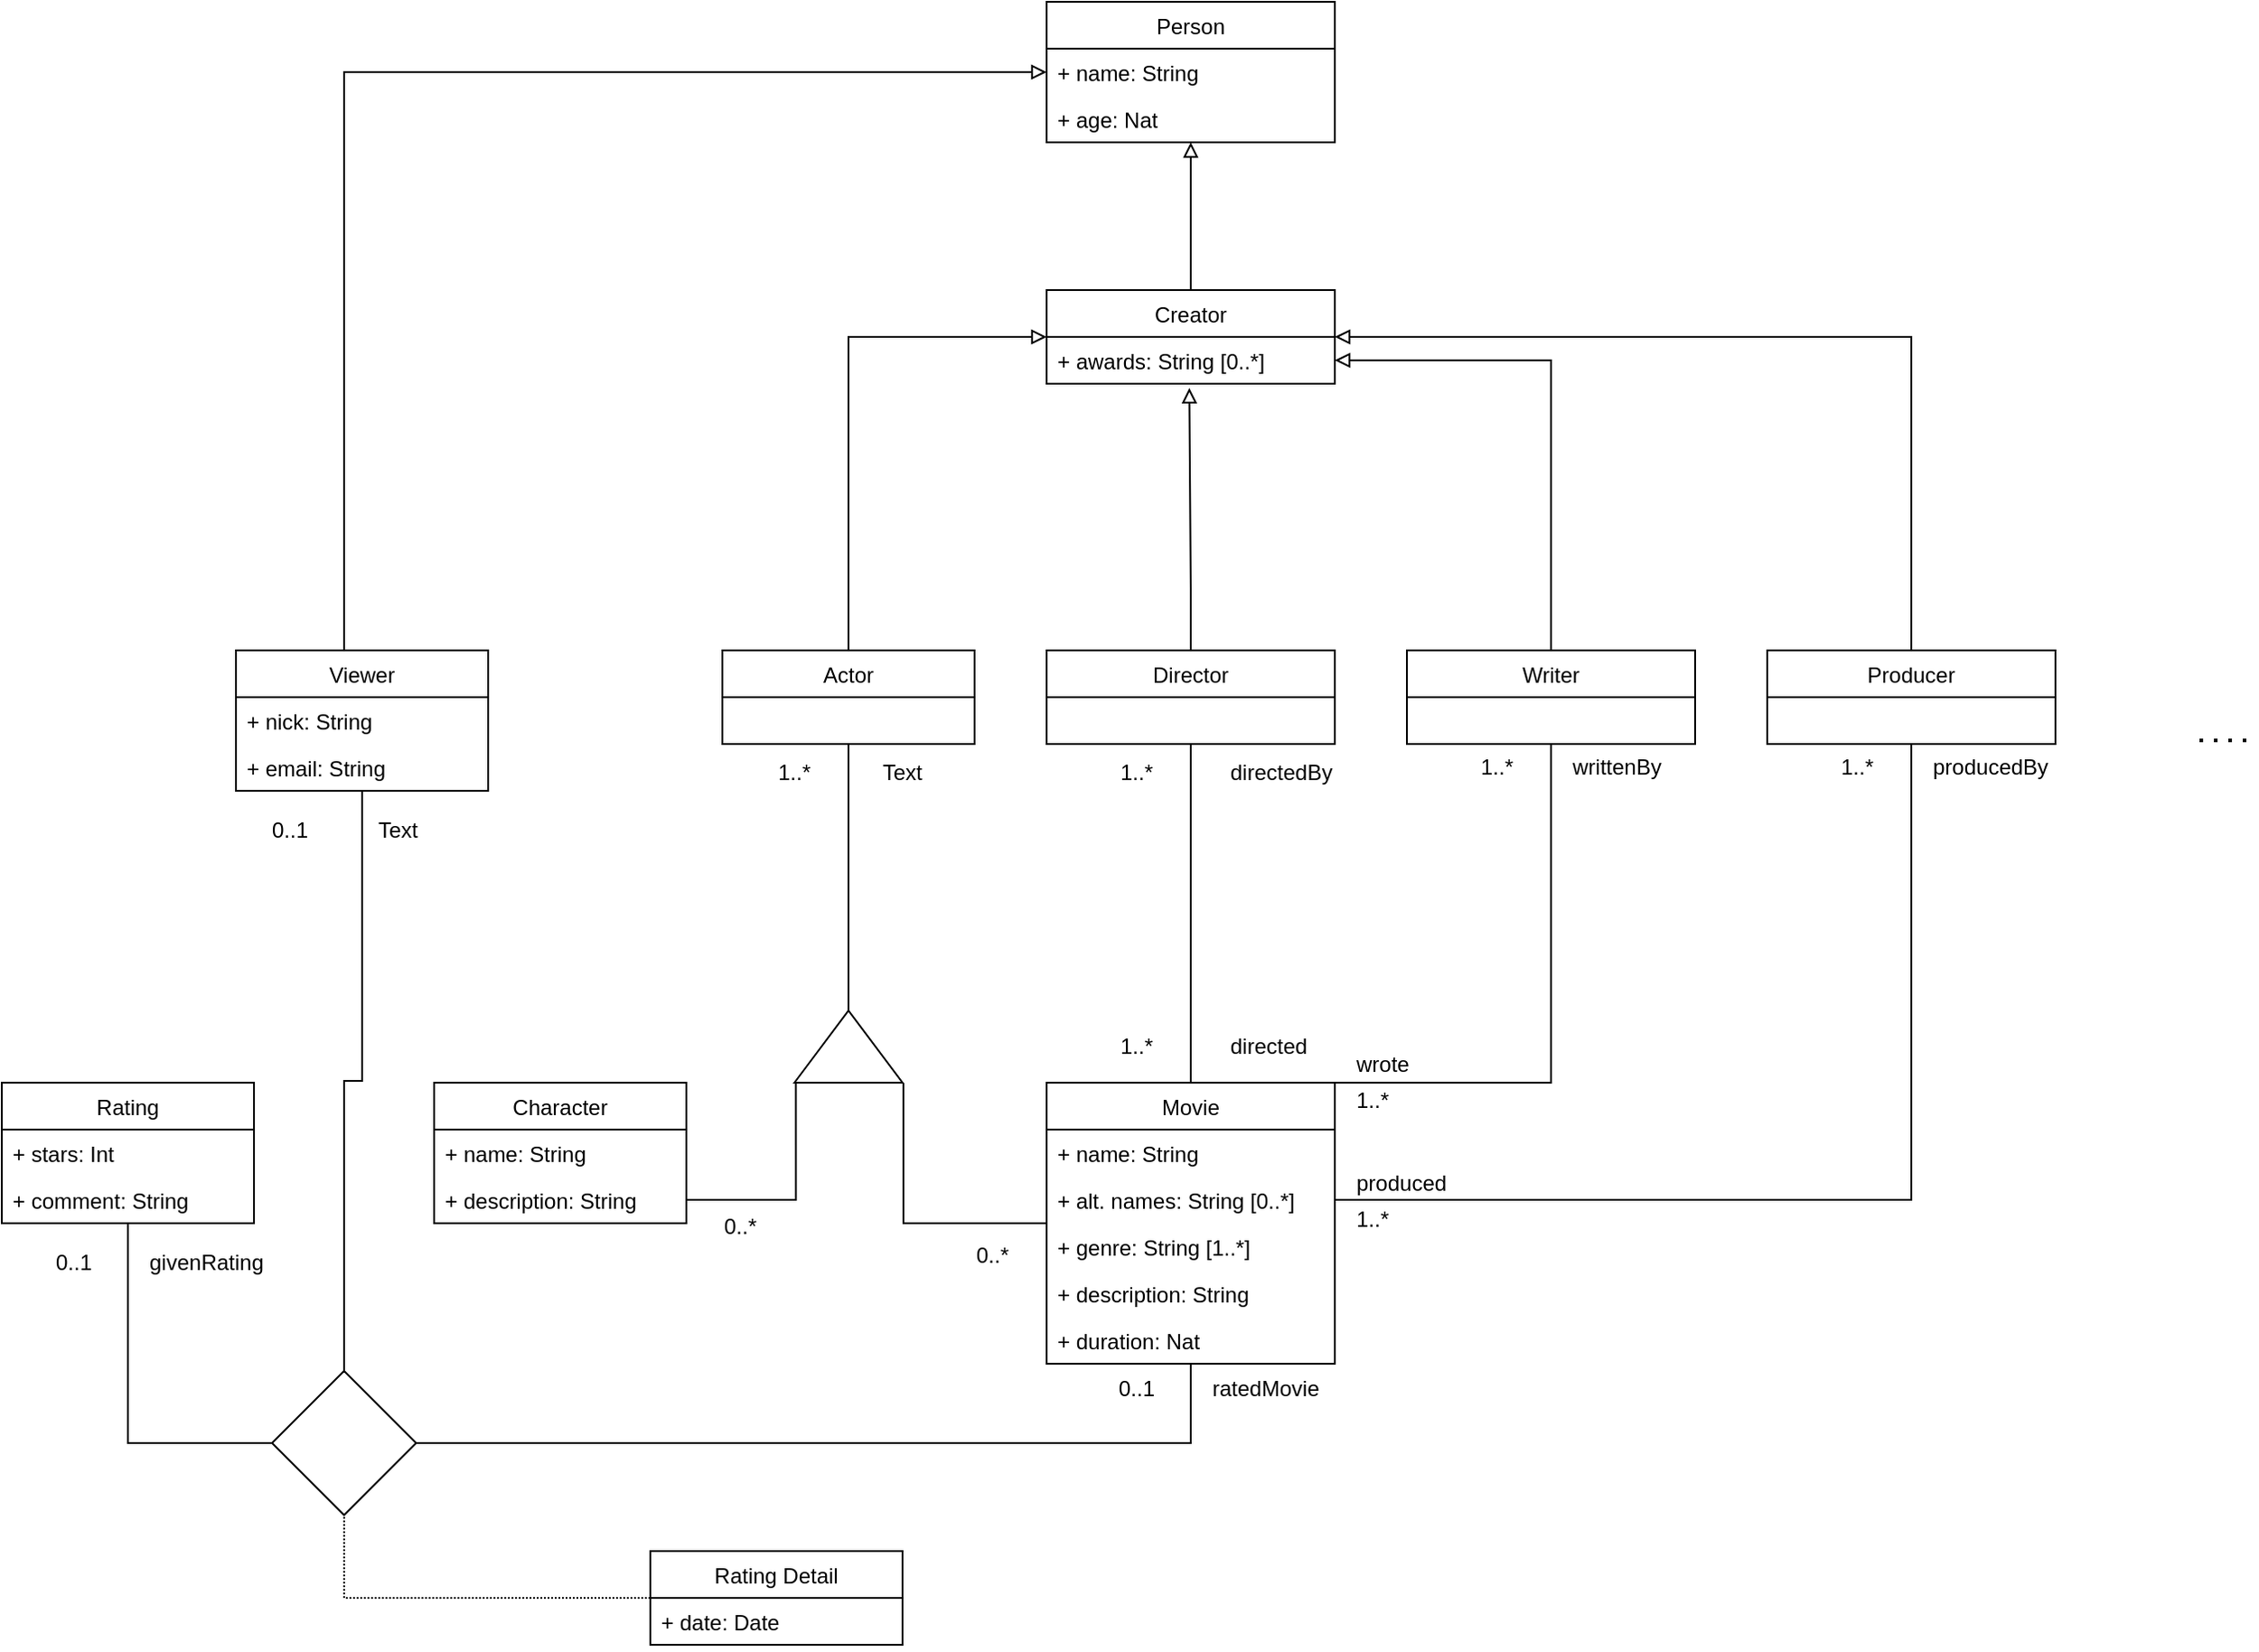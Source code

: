 <mxfile version="14.2.9" type="github"><diagram id="forrZlVinkErVvuftjlr" name="Page-1"><mxGraphModel dx="1186" dy="857" grid="1" gridSize="10" guides="1" tooltips="1" connect="1" arrows="1" fold="1" page="0" pageScale="1" pageWidth="827" pageHeight="1169" math="0" shadow="0"><root><mxCell id="0"/><mxCell id="1" parent="0"/><mxCell id="CUd4ERSumYVvFVeNrKB1-47" style="edgeStyle=orthogonalEdgeStyle;rounded=0;orthogonalLoop=1;jettySize=auto;html=1;endArrow=none;endFill=0;" edge="1" parent="1" source="CUd4ERSumYVvFVeNrKB1-1" target="CUd4ERSumYVvFVeNrKB1-11"><mxGeometry relative="1" as="geometry"/></mxCell><mxCell id="CUd4ERSumYVvFVeNrKB1-1" value="Movie" style="swimlane;fontStyle=0;childLayout=stackLayout;horizontal=1;startSize=26;fillColor=none;horizontalStack=0;resizeParent=1;resizeParentMax=0;resizeLast=0;collapsible=1;marginBottom=0;" vertex="1" parent="1"><mxGeometry x="320" y="480" width="160" height="156" as="geometry"><mxRectangle x="150" y="250" width="90" height="26" as="alternateBounds"/></mxGeometry></mxCell><mxCell id="CUd4ERSumYVvFVeNrKB1-2" value="+ name: String&#xA;" style="text;strokeColor=none;fillColor=none;align=left;verticalAlign=top;spacingLeft=4;spacingRight=4;overflow=hidden;rotatable=0;points=[[0,0.5],[1,0.5]];portConstraint=eastwest;" vertex="1" parent="CUd4ERSumYVvFVeNrKB1-1"><mxGeometry y="26" width="160" height="26" as="geometry"/></mxCell><mxCell id="CUd4ERSumYVvFVeNrKB1-3" value="+ alt. names: String [0..*]" style="text;strokeColor=none;fillColor=none;align=left;verticalAlign=top;spacingLeft=4;spacingRight=4;overflow=hidden;rotatable=0;points=[[0,0.5],[1,0.5]];portConstraint=eastwest;" vertex="1" parent="CUd4ERSumYVvFVeNrKB1-1"><mxGeometry y="52" width="160" height="26" as="geometry"/></mxCell><mxCell id="CUd4ERSumYVvFVeNrKB1-4" value="+ genre: String [1..*]" style="text;strokeColor=none;fillColor=none;align=left;verticalAlign=top;spacingLeft=4;spacingRight=4;overflow=hidden;rotatable=0;points=[[0,0.5],[1,0.5]];portConstraint=eastwest;" vertex="1" parent="CUd4ERSumYVvFVeNrKB1-1"><mxGeometry y="78" width="160" height="26" as="geometry"/></mxCell><mxCell id="CUd4ERSumYVvFVeNrKB1-100" value="+ description: String" style="text;strokeColor=none;fillColor=none;align=left;verticalAlign=top;spacingLeft=4;spacingRight=4;overflow=hidden;rotatable=0;points=[[0,0.5],[1,0.5]];portConstraint=eastwest;" vertex="1" parent="CUd4ERSumYVvFVeNrKB1-1"><mxGeometry y="104" width="160" height="26" as="geometry"/></mxCell><mxCell id="CUd4ERSumYVvFVeNrKB1-5" value="+ duration: Nat" style="text;strokeColor=none;fillColor=none;align=left;verticalAlign=top;spacingLeft=4;spacingRight=4;overflow=hidden;rotatable=0;points=[[0,0.5],[1,0.5]];portConstraint=eastwest;" vertex="1" parent="CUd4ERSumYVvFVeNrKB1-1"><mxGeometry y="130" width="160" height="26" as="geometry"/></mxCell><mxCell id="CUd4ERSumYVvFVeNrKB1-53" style="edgeStyle=orthogonalEdgeStyle;rounded=0;orthogonalLoop=1;jettySize=auto;html=1;endArrow=block;endFill=0;" edge="1" parent="1" source="CUd4ERSumYVvFVeNrKB1-6" target="CUd4ERSumYVvFVeNrKB1-48"><mxGeometry relative="1" as="geometry"/></mxCell><mxCell id="CUd4ERSumYVvFVeNrKB1-6" value="Creator" style="swimlane;fontStyle=0;childLayout=stackLayout;horizontal=1;startSize=26;fillColor=none;horizontalStack=0;resizeParent=1;resizeParentMax=0;resizeLast=0;collapsible=1;marginBottom=0;" vertex="1" parent="1"><mxGeometry x="320" y="40" width="160" height="52" as="geometry"/></mxCell><mxCell id="CUd4ERSumYVvFVeNrKB1-15" value="+ awards: String [0..*]" style="text;strokeColor=none;fillColor=none;align=left;verticalAlign=top;spacingLeft=4;spacingRight=4;overflow=hidden;rotatable=0;points=[[0,0.5],[1,0.5]];portConstraint=eastwest;" vertex="1" parent="CUd4ERSumYVvFVeNrKB1-6"><mxGeometry y="26" width="160" height="26" as="geometry"/></mxCell><mxCell id="CUd4ERSumYVvFVeNrKB1-41" style="edgeStyle=orthogonalEdgeStyle;rounded=0;orthogonalLoop=1;jettySize=auto;html=1;entryX=0.495;entryY=1.092;entryDx=0;entryDy=0;entryPerimeter=0;endArrow=block;endFill=0;" edge="1" parent="1" source="CUd4ERSumYVvFVeNrKB1-11" target="CUd4ERSumYVvFVeNrKB1-15"><mxGeometry relative="1" as="geometry"><Array as="points"><mxPoint x="400" y="205"/><mxPoint x="399" y="205"/></Array></mxGeometry></mxCell><mxCell id="CUd4ERSumYVvFVeNrKB1-11" value="Director" style="swimlane;fontStyle=0;childLayout=stackLayout;horizontal=1;startSize=26;fillColor=none;horizontalStack=0;resizeParent=1;resizeParentMax=0;resizeLast=0;collapsible=1;marginBottom=0;" vertex="1" parent="1"><mxGeometry x="320" y="240" width="160" height="52" as="geometry"/></mxCell><mxCell id="CUd4ERSumYVvFVeNrKB1-54" style="edgeStyle=orthogonalEdgeStyle;rounded=0;orthogonalLoop=1;jettySize=auto;html=1;endArrow=block;endFill=0;" edge="1" parent="1" source="CUd4ERSumYVvFVeNrKB1-16" target="CUd4ERSumYVvFVeNrKB1-6"><mxGeometry relative="1" as="geometry"><Array as="points"><mxPoint x="210" y="66"/></Array></mxGeometry></mxCell><mxCell id="CUd4ERSumYVvFVeNrKB1-16" value="Actor" style="swimlane;fontStyle=0;childLayout=stackLayout;horizontal=1;startSize=26;fillColor=none;horizontalStack=0;resizeParent=1;resizeParentMax=0;resizeLast=0;collapsible=1;marginBottom=0;" vertex="1" parent="1"><mxGeometry x="140" y="240" width="140" height="52" as="geometry"/></mxCell><mxCell id="CUd4ERSumYVvFVeNrKB1-42" style="edgeStyle=orthogonalEdgeStyle;rounded=0;orthogonalLoop=1;jettySize=auto;html=1;entryX=1;entryY=0.5;entryDx=0;entryDy=0;endArrow=block;endFill=0;" edge="1" parent="1" source="CUd4ERSumYVvFVeNrKB1-20" target="CUd4ERSumYVvFVeNrKB1-15"><mxGeometry relative="1" as="geometry"/></mxCell><mxCell id="CUd4ERSumYVvFVeNrKB1-45" style="edgeStyle=orthogonalEdgeStyle;rounded=0;orthogonalLoop=1;jettySize=auto;html=1;endArrow=none;endFill=0;" edge="1" parent="1" source="CUd4ERSumYVvFVeNrKB1-20" target="CUd4ERSumYVvFVeNrKB1-1"><mxGeometry relative="1" as="geometry"><mxPoint x="490" y="500" as="targetPoint"/><Array as="points"><mxPoint x="600" y="480"/></Array></mxGeometry></mxCell><mxCell id="CUd4ERSumYVvFVeNrKB1-20" value="Writer" style="swimlane;fontStyle=0;childLayout=stackLayout;horizontal=1;startSize=26;fillColor=none;horizontalStack=0;resizeParent=1;resizeParentMax=0;resizeLast=0;collapsible=1;marginBottom=0;" vertex="1" parent="1"><mxGeometry x="520" y="240" width="160" height="52" as="geometry"/></mxCell><mxCell id="CUd4ERSumYVvFVeNrKB1-46" style="edgeStyle=orthogonalEdgeStyle;rounded=0;orthogonalLoop=1;jettySize=auto;html=1;entryX=1;entryY=0.5;entryDx=0;entryDy=0;endArrow=none;endFill=0;" edge="1" parent="1" source="CUd4ERSumYVvFVeNrKB1-24" target="CUd4ERSumYVvFVeNrKB1-3"><mxGeometry relative="1" as="geometry"/></mxCell><mxCell id="CUd4ERSumYVvFVeNrKB1-55" style="edgeStyle=orthogonalEdgeStyle;rounded=0;orthogonalLoop=1;jettySize=auto;html=1;endArrow=block;endFill=0;" edge="1" parent="1" source="CUd4ERSumYVvFVeNrKB1-24" target="CUd4ERSumYVvFVeNrKB1-6"><mxGeometry relative="1" as="geometry"><Array as="points"><mxPoint x="800" y="66"/></Array></mxGeometry></mxCell><mxCell id="CUd4ERSumYVvFVeNrKB1-24" value="Producer" style="swimlane;fontStyle=0;childLayout=stackLayout;horizontal=1;startSize=26;fillColor=none;horizontalStack=0;resizeParent=1;resizeParentMax=0;resizeLast=0;collapsible=1;marginBottom=0;" vertex="1" parent="1"><mxGeometry x="720" y="240" width="160" height="52" as="geometry"/></mxCell><mxCell id="CUd4ERSumYVvFVeNrKB1-28" value="" style="endArrow=none;dashed=1;html=1;dashPattern=1 3;strokeWidth=2;" edge="1" parent="1"><mxGeometry width="50" height="50" relative="1" as="geometry"><mxPoint x="960" y="290" as="sourcePoint"/><mxPoint x="990" y="290" as="targetPoint"/></mxGeometry></mxCell><mxCell id="CUd4ERSumYVvFVeNrKB1-31" value="Character" style="swimlane;fontStyle=0;childLayout=stackLayout;horizontal=1;startSize=26;fillColor=none;horizontalStack=0;resizeParent=1;resizeParentMax=0;resizeLast=0;collapsible=1;marginBottom=0;" vertex="1" parent="1"><mxGeometry x="-20" y="480" width="140" height="78" as="geometry"/></mxCell><mxCell id="CUd4ERSumYVvFVeNrKB1-32" value="+ name: String" style="text;strokeColor=none;fillColor=none;align=left;verticalAlign=top;spacingLeft=4;spacingRight=4;overflow=hidden;rotatable=0;points=[[0,0.5],[1,0.5]];portConstraint=eastwest;" vertex="1" parent="CUd4ERSumYVvFVeNrKB1-31"><mxGeometry y="26" width="140" height="26" as="geometry"/></mxCell><mxCell id="CUd4ERSumYVvFVeNrKB1-33" value="+ description: String" style="text;strokeColor=none;fillColor=none;align=left;verticalAlign=top;spacingLeft=4;spacingRight=4;overflow=hidden;rotatable=0;points=[[0,0.5],[1,0.5]];portConstraint=eastwest;" vertex="1" parent="CUd4ERSumYVvFVeNrKB1-31"><mxGeometry y="52" width="140" height="26" as="geometry"/></mxCell><mxCell id="CUd4ERSumYVvFVeNrKB1-36" style="edgeStyle=orthogonalEdgeStyle;rounded=0;orthogonalLoop=1;jettySize=auto;html=1;endArrow=none;endFill=0;exitX=-0.006;exitY=1.008;exitDx=0;exitDy=0;exitPerimeter=0;" edge="1" parent="1" source="CUd4ERSumYVvFVeNrKB1-35" target="CUd4ERSumYVvFVeNrKB1-1"><mxGeometry relative="1" as="geometry"><mxPoint x="250" y="480" as="sourcePoint"/></mxGeometry></mxCell><mxCell id="CUd4ERSumYVvFVeNrKB1-37" style="edgeStyle=orthogonalEdgeStyle;rounded=0;orthogonalLoop=1;jettySize=auto;html=1;entryX=0.5;entryY=1;entryDx=0;entryDy=0;endArrow=none;endFill=0;" edge="1" parent="1" source="CUd4ERSumYVvFVeNrKB1-35" target="CUd4ERSumYVvFVeNrKB1-16"><mxGeometry relative="1" as="geometry"/></mxCell><mxCell id="CUd4ERSumYVvFVeNrKB1-38" style="edgeStyle=orthogonalEdgeStyle;rounded=0;orthogonalLoop=1;jettySize=auto;html=1;entryX=1;entryY=0.5;entryDx=0;entryDy=0;endArrow=none;endFill=0;exitX=-0.012;exitY=0.013;exitDx=0;exitDy=0;exitPerimeter=0;" edge="1" parent="1" source="CUd4ERSumYVvFVeNrKB1-35" target="CUd4ERSumYVvFVeNrKB1-33"><mxGeometry relative="1" as="geometry"><Array as="points"><mxPoint x="181" y="545"/></Array></mxGeometry></mxCell><mxCell id="CUd4ERSumYVvFVeNrKB1-35" value="" style="triangle;whiteSpace=wrap;html=1;direction=north;" vertex="1" parent="1"><mxGeometry x="180" y="440" width="60" height="40" as="geometry"/></mxCell><mxCell id="CUd4ERSumYVvFVeNrKB1-48" value="Person" style="swimlane;fontStyle=0;childLayout=stackLayout;horizontal=1;startSize=26;fillColor=none;horizontalStack=0;resizeParent=1;resizeParentMax=0;resizeLast=0;collapsible=1;marginBottom=0;" vertex="1" parent="1"><mxGeometry x="320" y="-120" width="160" height="78" as="geometry"/></mxCell><mxCell id="CUd4ERSumYVvFVeNrKB1-49" value="+ name: String" style="text;strokeColor=none;fillColor=none;align=left;verticalAlign=top;spacingLeft=4;spacingRight=4;overflow=hidden;rotatable=0;points=[[0,0.5],[1,0.5]];portConstraint=eastwest;" vertex="1" parent="CUd4ERSumYVvFVeNrKB1-48"><mxGeometry y="26" width="160" height="26" as="geometry"/></mxCell><mxCell id="CUd4ERSumYVvFVeNrKB1-50" value="+ age: Nat" style="text;strokeColor=none;fillColor=none;align=left;verticalAlign=top;spacingLeft=4;spacingRight=4;overflow=hidden;rotatable=0;points=[[0,0.5],[1,0.5]];portConstraint=eastwest;" vertex="1" parent="CUd4ERSumYVvFVeNrKB1-48"><mxGeometry y="52" width="160" height="26" as="geometry"/></mxCell><mxCell id="CUd4ERSumYVvFVeNrKB1-60" style="edgeStyle=orthogonalEdgeStyle;rounded=0;orthogonalLoop=1;jettySize=auto;html=1;endArrow=block;endFill=0;" edge="1" parent="1" source="CUd4ERSumYVvFVeNrKB1-56" target="CUd4ERSumYVvFVeNrKB1-48"><mxGeometry relative="1" as="geometry"><Array as="points"><mxPoint x="-70" y="-81"/></Array></mxGeometry></mxCell><mxCell id="CUd4ERSumYVvFVeNrKB1-56" value="Viewer" style="swimlane;fontStyle=0;childLayout=stackLayout;horizontal=1;startSize=26;fillColor=none;horizontalStack=0;resizeParent=1;resizeParentMax=0;resizeLast=0;collapsible=1;marginBottom=0;" vertex="1" parent="1"><mxGeometry x="-130" y="240" width="140" height="78" as="geometry"/></mxCell><mxCell id="CUd4ERSumYVvFVeNrKB1-57" value="+ nick: String" style="text;strokeColor=none;fillColor=none;align=left;verticalAlign=top;spacingLeft=4;spacingRight=4;overflow=hidden;rotatable=0;points=[[0,0.5],[1,0.5]];portConstraint=eastwest;" vertex="1" parent="CUd4ERSumYVvFVeNrKB1-56"><mxGeometry y="26" width="140" height="26" as="geometry"/></mxCell><mxCell id="CUd4ERSumYVvFVeNrKB1-58" value="+ email: String" style="text;strokeColor=none;fillColor=none;align=left;verticalAlign=top;spacingLeft=4;spacingRight=4;overflow=hidden;rotatable=0;points=[[0,0.5],[1,0.5]];portConstraint=eastwest;" vertex="1" parent="CUd4ERSumYVvFVeNrKB1-56"><mxGeometry y="52" width="140" height="26" as="geometry"/></mxCell><mxCell id="CUd4ERSumYVvFVeNrKB1-65" value="Rating" style="swimlane;fontStyle=0;childLayout=stackLayout;horizontal=1;startSize=26;fillColor=none;horizontalStack=0;resizeParent=1;resizeParentMax=0;resizeLast=0;collapsible=1;marginBottom=0;" vertex="1" parent="1"><mxGeometry x="-260" y="480" width="140" height="78" as="geometry"/></mxCell><mxCell id="CUd4ERSumYVvFVeNrKB1-66" value="+ stars: Int" style="text;strokeColor=none;fillColor=none;align=left;verticalAlign=top;spacingLeft=4;spacingRight=4;overflow=hidden;rotatable=0;points=[[0,0.5],[1,0.5]];portConstraint=eastwest;" vertex="1" parent="CUd4ERSumYVvFVeNrKB1-65"><mxGeometry y="26" width="140" height="26" as="geometry"/></mxCell><mxCell id="CUd4ERSumYVvFVeNrKB1-67" value="+ comment: String" style="text;strokeColor=none;fillColor=none;align=left;verticalAlign=top;spacingLeft=4;spacingRight=4;overflow=hidden;rotatable=0;points=[[0,0.5],[1,0.5]];portConstraint=eastwest;" vertex="1" parent="CUd4ERSumYVvFVeNrKB1-65"><mxGeometry y="52" width="140" height="26" as="geometry"/></mxCell><mxCell id="CUd4ERSumYVvFVeNrKB1-70" value="0..1" style="text;html=1;strokeColor=none;fillColor=none;align=center;verticalAlign=middle;whiteSpace=wrap;rounded=0;" vertex="1" parent="1"><mxGeometry x="-240" y="570" width="40" height="20" as="geometry"/></mxCell><mxCell id="CUd4ERSumYVvFVeNrKB1-72" value="0..1" style="text;html=1;strokeColor=none;fillColor=none;align=center;verticalAlign=middle;whiteSpace=wrap;rounded=0;" vertex="1" parent="1"><mxGeometry x="350" y="640" width="40" height="20" as="geometry"/></mxCell><mxCell id="CUd4ERSumYVvFVeNrKB1-73" value="0..1" style="text;html=1;strokeColor=none;fillColor=none;align=center;verticalAlign=middle;whiteSpace=wrap;rounded=0;" vertex="1" parent="1"><mxGeometry x="-120" y="330" width="40" height="20" as="geometry"/></mxCell><mxCell id="CUd4ERSumYVvFVeNrKB1-75" value="&lt;div align=&quot;left&quot;&gt;givenRating&lt;/div&gt;" style="text;html=1;strokeColor=none;fillColor=none;align=left;verticalAlign=middle;whiteSpace=wrap;rounded=0;" vertex="1" parent="1"><mxGeometry x="-180" y="570" width="40" height="20" as="geometry"/></mxCell><mxCell id="CUd4ERSumYVvFVeNrKB1-76" value="0..*" style="text;html=1;strokeColor=none;fillColor=none;align=center;verticalAlign=middle;whiteSpace=wrap;rounded=0;" vertex="1" parent="1"><mxGeometry x="130" y="550" width="40" height="20" as="geometry"/></mxCell><mxCell id="CUd4ERSumYVvFVeNrKB1-77" value="0..*" style="text;html=1;strokeColor=none;fillColor=none;align=center;verticalAlign=middle;whiteSpace=wrap;rounded=0;" vertex="1" parent="1"><mxGeometry x="270" y="566" width="40" height="20" as="geometry"/></mxCell><mxCell id="CUd4ERSumYVvFVeNrKB1-78" value="1..*" style="text;html=1;strokeColor=none;fillColor=none;align=center;verticalAlign=middle;whiteSpace=wrap;rounded=0;" vertex="1" parent="1"><mxGeometry x="160" y="298" width="40" height="20" as="geometry"/></mxCell><mxCell id="CUd4ERSumYVvFVeNrKB1-79" value="Text" style="text;html=1;strokeColor=none;fillColor=none;align=center;verticalAlign=middle;whiteSpace=wrap;rounded=0;" vertex="1" parent="1"><mxGeometry x="220" y="298" width="40" height="20" as="geometry"/></mxCell><mxCell id="CUd4ERSumYVvFVeNrKB1-80" value="1..*" style="text;html=1;strokeColor=none;fillColor=none;align=center;verticalAlign=middle;whiteSpace=wrap;rounded=0;" vertex="1" parent="1"><mxGeometry x="350" y="298" width="40" height="20" as="geometry"/></mxCell><mxCell id="CUd4ERSumYVvFVeNrKB1-81" value="directedBy" style="text;html=1;strokeColor=none;fillColor=none;align=left;verticalAlign=middle;whiteSpace=wrap;rounded=0;" vertex="1" parent="1"><mxGeometry x="420" y="298" width="40" height="20" as="geometry"/></mxCell><mxCell id="CUd4ERSumYVvFVeNrKB1-82" value="1..*" style="text;html=1;strokeColor=none;fillColor=none;align=center;verticalAlign=middle;whiteSpace=wrap;rounded=0;" vertex="1" parent="1"><mxGeometry x="350" y="450" width="40" height="20" as="geometry"/></mxCell><mxCell id="CUd4ERSumYVvFVeNrKB1-83" value="directed" style="text;html=1;strokeColor=none;fillColor=none;align=left;verticalAlign=middle;whiteSpace=wrap;rounded=0;" vertex="1" parent="1"><mxGeometry x="420" y="450" width="40" height="20" as="geometry"/></mxCell><mxCell id="CUd4ERSumYVvFVeNrKB1-84" value="1..*" style="text;html=1;strokeColor=none;fillColor=none;align=left;verticalAlign=middle;whiteSpace=wrap;rounded=0;" vertex="1" parent="1"><mxGeometry x="490" y="480" width="40" height="20" as="geometry"/></mxCell><mxCell id="CUd4ERSumYVvFVeNrKB1-85" value="produced" style="text;html=1;strokeColor=none;fillColor=none;align=left;verticalAlign=middle;whiteSpace=wrap;rounded=0;" vertex="1" parent="1"><mxGeometry x="490" y="526" width="40" height="20" as="geometry"/></mxCell><mxCell id="CUd4ERSumYVvFVeNrKB1-86" value="wrote" style="text;html=1;strokeColor=none;fillColor=none;align=left;verticalAlign=middle;whiteSpace=wrap;rounded=0;" vertex="1" parent="1"><mxGeometry x="490" y="460" width="40" height="20" as="geometry"/></mxCell><mxCell id="CUd4ERSumYVvFVeNrKB1-87" value="1..*" style="text;html=1;strokeColor=none;fillColor=none;align=left;verticalAlign=middle;whiteSpace=wrap;rounded=0;" vertex="1" parent="1"><mxGeometry x="490" y="546" width="40" height="20" as="geometry"/></mxCell><mxCell id="CUd4ERSumYVvFVeNrKB1-88" value="1..*" style="text;html=1;strokeColor=none;fillColor=none;align=center;verticalAlign=middle;whiteSpace=wrap;rounded=0;" vertex="1" parent="1"><mxGeometry x="550" y="295" width="40" height="20" as="geometry"/></mxCell><mxCell id="CUd4ERSumYVvFVeNrKB1-89" value="&lt;div align=&quot;left&quot;&gt;writtenBy&lt;/div&gt;" style="text;html=1;strokeColor=none;fillColor=none;align=left;verticalAlign=middle;whiteSpace=wrap;rounded=0;" vertex="1" parent="1"><mxGeometry x="610" y="295" width="40" height="20" as="geometry"/></mxCell><mxCell id="CUd4ERSumYVvFVeNrKB1-90" value="1..*" style="text;html=1;strokeColor=none;fillColor=none;align=center;verticalAlign=middle;whiteSpace=wrap;rounded=0;" vertex="1" parent="1"><mxGeometry x="750" y="295" width="40" height="20" as="geometry"/></mxCell><mxCell id="CUd4ERSumYVvFVeNrKB1-91" value="&lt;div align=&quot;left&quot;&gt;producedBy&lt;/div&gt;" style="text;html=1;strokeColor=none;fillColor=none;align=left;verticalAlign=middle;whiteSpace=wrap;rounded=0;" vertex="1" parent="1"><mxGeometry x="810" y="295" width="40" height="20" as="geometry"/></mxCell><mxCell id="CUd4ERSumYVvFVeNrKB1-92" value="ratedMovie" style="text;html=1;strokeColor=none;fillColor=none;align=left;verticalAlign=middle;whiteSpace=wrap;rounded=0;" vertex="1" parent="1"><mxGeometry x="410" y="640" width="40" height="20" as="geometry"/></mxCell><mxCell id="CUd4ERSumYVvFVeNrKB1-93" value="Text" style="text;html=1;strokeColor=none;fillColor=none;align=center;verticalAlign=middle;whiteSpace=wrap;rounded=0;" vertex="1" parent="1"><mxGeometry x="-60" y="330" width="40" height="20" as="geometry"/></mxCell><mxCell id="CUd4ERSumYVvFVeNrKB1-101" style="edgeStyle=orthogonalEdgeStyle;rounded=0;orthogonalLoop=1;jettySize=auto;html=1;endArrow=none;endFill=0;strokeColor=#000000;" edge="1" parent="1" source="CUd4ERSumYVvFVeNrKB1-94" target="CUd4ERSumYVvFVeNrKB1-1"><mxGeometry relative="1" as="geometry"/></mxCell><mxCell id="CUd4ERSumYVvFVeNrKB1-102" style="edgeStyle=orthogonalEdgeStyle;rounded=0;orthogonalLoop=1;jettySize=auto;html=1;endArrow=none;endFill=0;strokeColor=#000000;" edge="1" parent="1" source="CUd4ERSumYVvFVeNrKB1-94" target="CUd4ERSumYVvFVeNrKB1-65"><mxGeometry relative="1" as="geometry"/></mxCell><mxCell id="CUd4ERSumYVvFVeNrKB1-103" style="edgeStyle=orthogonalEdgeStyle;rounded=0;orthogonalLoop=1;jettySize=auto;html=1;endArrow=none;endFill=0;strokeColor=#000000;" edge="1" parent="1" source="CUd4ERSumYVvFVeNrKB1-94" target="CUd4ERSumYVvFVeNrKB1-56"><mxGeometry relative="1" as="geometry"/></mxCell><mxCell id="CUd4ERSumYVvFVeNrKB1-94" value="" style="rhombus;whiteSpace=wrap;html=1;align=left;" vertex="1" parent="1"><mxGeometry x="-110" y="640" width="80" height="80" as="geometry"/></mxCell><mxCell id="CUd4ERSumYVvFVeNrKB1-99" style="edgeStyle=orthogonalEdgeStyle;rounded=0;orthogonalLoop=1;jettySize=auto;html=1;endArrow=none;endFill=0;dashed=1;dashPattern=1 1;" edge="1" parent="1" source="CUd4ERSumYVvFVeNrKB1-95" target="CUd4ERSumYVvFVeNrKB1-94"><mxGeometry relative="1" as="geometry"/></mxCell><mxCell id="CUd4ERSumYVvFVeNrKB1-95" value="Rating Detail" style="swimlane;fontStyle=0;childLayout=stackLayout;horizontal=1;startSize=26;fillColor=none;horizontalStack=0;resizeParent=1;resizeParentMax=0;resizeLast=0;collapsible=1;marginBottom=0;align=center;" vertex="1" parent="1"><mxGeometry x="100" y="740" width="140" height="52" as="geometry"/></mxCell><mxCell id="CUd4ERSumYVvFVeNrKB1-96" value="+ date: Date" style="text;strokeColor=none;fillColor=none;align=left;verticalAlign=top;spacingLeft=4;spacingRight=4;overflow=hidden;rotatable=0;points=[[0,0.5],[1,0.5]];portConstraint=eastwest;" vertex="1" parent="CUd4ERSumYVvFVeNrKB1-95"><mxGeometry y="26" width="140" height="26" as="geometry"/></mxCell></root></mxGraphModel></diagram></mxfile>